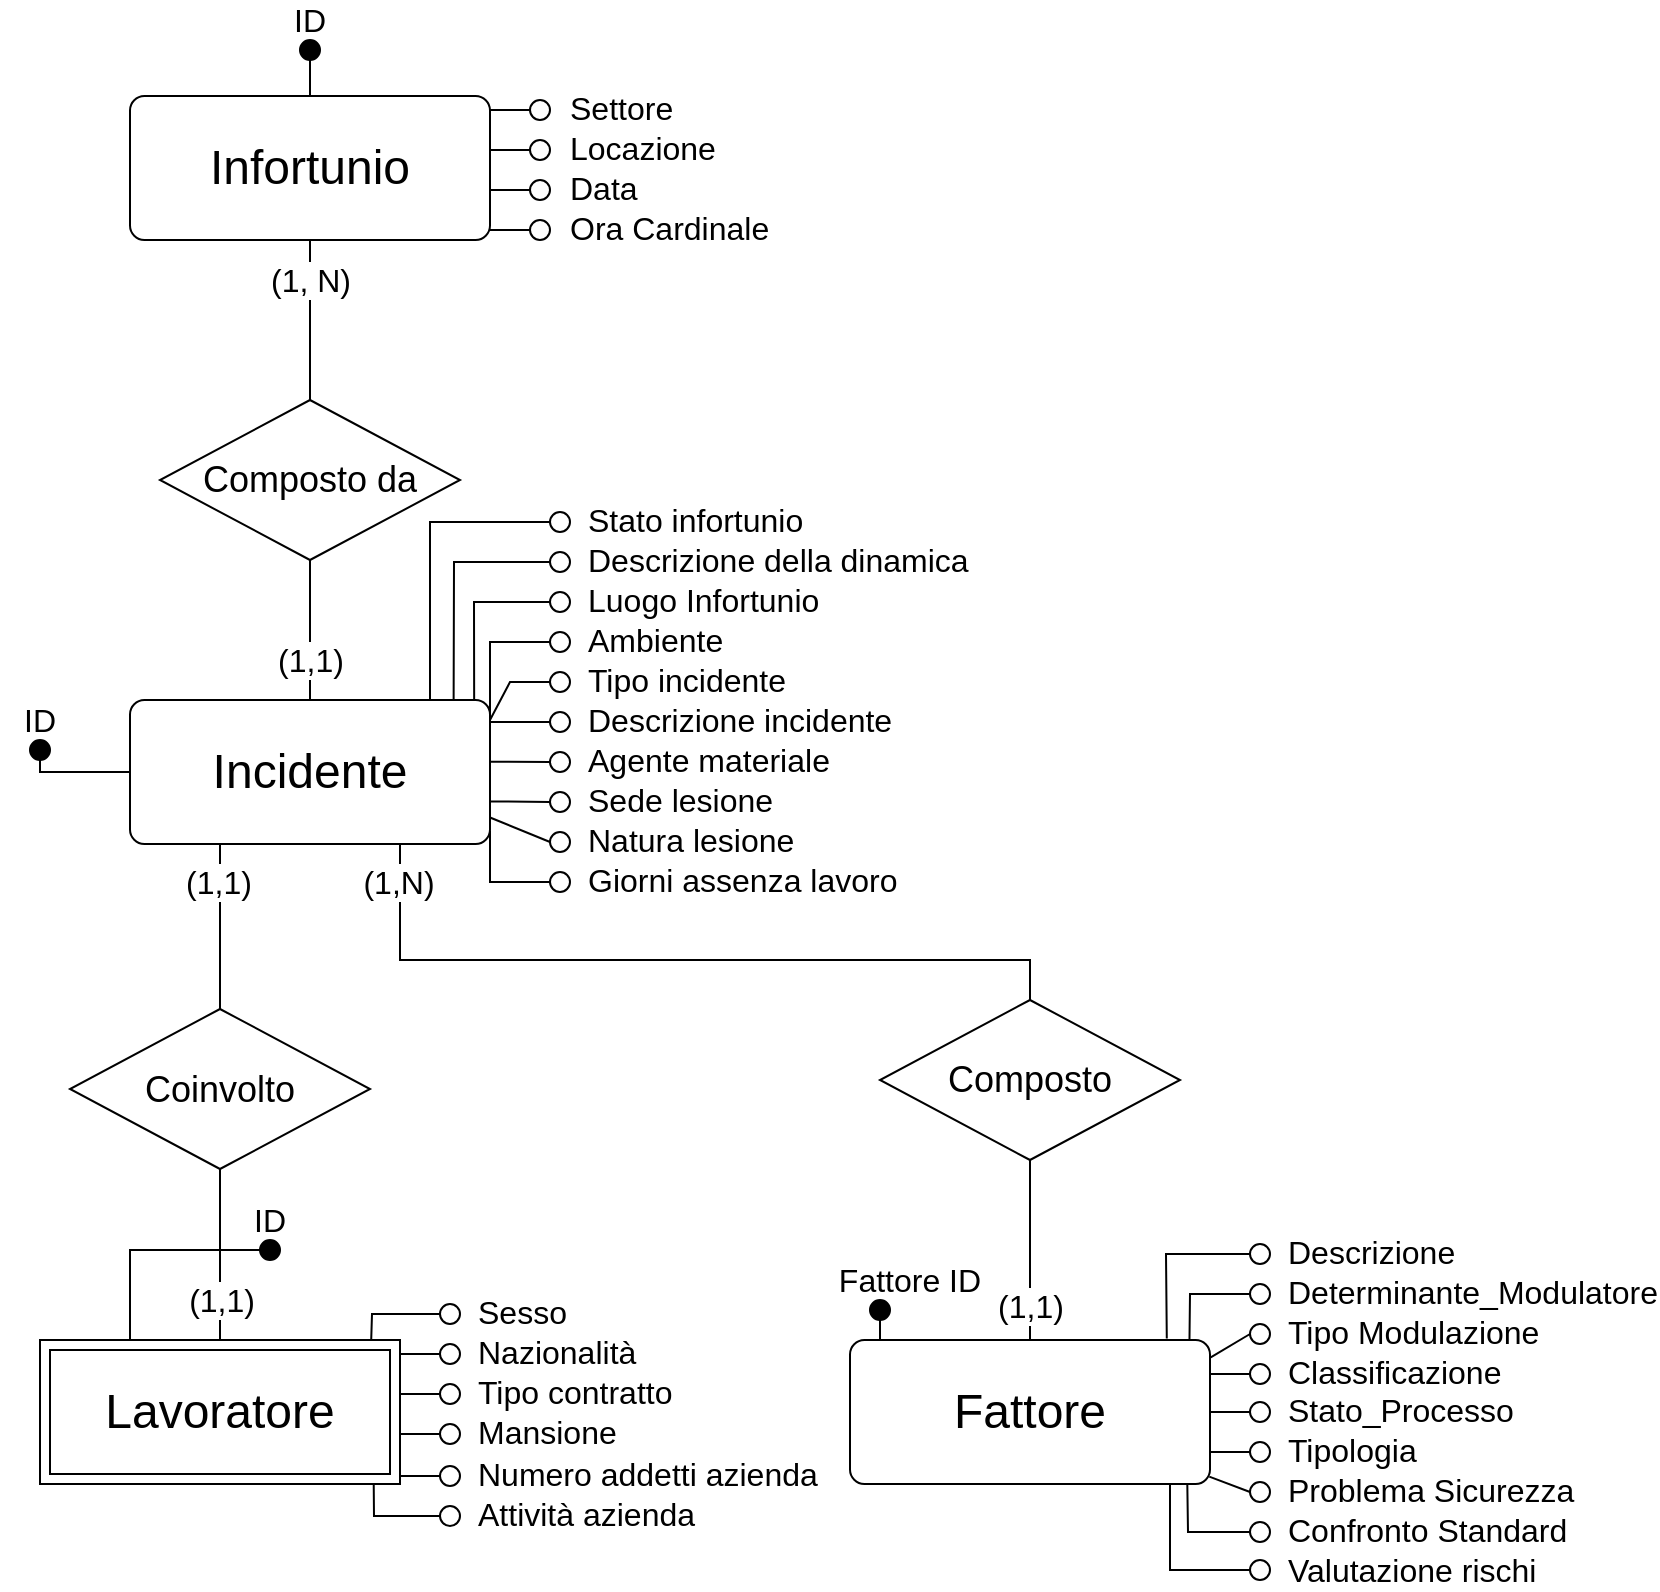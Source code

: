 <mxfile version="13.1.13" type="device"><diagram id="C5RBs43oDa-KdzZeNtuy" name="Page-1"><mxGraphModel dx="1528" dy="1118" grid="1" gridSize="10" guides="0" tooltips="1" connect="1" arrows="1" fold="1" page="1" pageScale="1" pageWidth="827" pageHeight="1169" math="0" shadow="0"><root><mxCell id="WIyWlLk6GJQsqaUBKTNV-0"/><mxCell id="WIyWlLk6GJQsqaUBKTNV-1" parent="WIyWlLk6GJQsqaUBKTNV-0"/><mxCell id="YGsDhhaBlpsbuzk4c0wZ-25" value="&lt;font style=&quot;font-size: 18px&quot;&gt;Composto da&lt;/font&gt;" style="shape=rhombus;perimeter=rhombusPerimeter;whiteSpace=wrap;html=1;align=center;" parent="WIyWlLk6GJQsqaUBKTNV-1" vertex="1"><mxGeometry x="125" y="280" width="150" height="80" as="geometry"/></mxCell><mxCell id="YGsDhhaBlpsbuzk4c0wZ-28" value="&lt;font style=&quot;font-size: 24px&quot;&gt;Infortunio&lt;/font&gt;" style="rounded=1;arcSize=10;whiteSpace=wrap;html=1;align=center;direction=west;" parent="WIyWlLk6GJQsqaUBKTNV-1" vertex="1"><mxGeometry x="110" y="128" width="180" height="72" as="geometry"/></mxCell><mxCell id="YGsDhhaBlpsbuzk4c0wZ-29" value="&lt;font style=&quot;font-size: 24px&quot;&gt;Fattore&lt;/font&gt;" style="rounded=1;arcSize=10;whiteSpace=wrap;html=1;align=center;direction=west;" parent="WIyWlLk6GJQsqaUBKTNV-1" vertex="1"><mxGeometry x="470" y="750" width="180" height="72" as="geometry"/></mxCell><mxCell id="YGsDhhaBlpsbuzk4c0wZ-30" value="&lt;font style=&quot;font-size: 24px&quot;&gt;Incidente&lt;/font&gt;" style="rounded=1;arcSize=10;whiteSpace=wrap;html=1;align=center;direction=west;" parent="WIyWlLk6GJQsqaUBKTNV-1" vertex="1"><mxGeometry x="110" y="430" width="180" height="72" as="geometry"/></mxCell><mxCell id="YGsDhhaBlpsbuzk4c0wZ-32" value="" style="endArrow=none;html=1;rounded=0;exitX=0.5;exitY=0;exitDx=0;exitDy=0;entryX=0.5;entryY=0;entryDx=0;entryDy=0;" parent="WIyWlLk6GJQsqaUBKTNV-1" source="YGsDhhaBlpsbuzk4c0wZ-28" target="YGsDhhaBlpsbuzk4c0wZ-25" edge="1"><mxGeometry relative="1" as="geometry"><mxPoint x="460" y="380" as="sourcePoint"/><mxPoint x="620" y="380" as="targetPoint"/></mxGeometry></mxCell><mxCell id="YGsDhhaBlpsbuzk4c0wZ-46" value="(1, N)" style="edgeLabel;html=1;align=center;verticalAlign=middle;resizable=0;points=[];fontSize=16;" parent="YGsDhhaBlpsbuzk4c0wZ-32" vertex="1" connectable="0"><mxGeometry x="-0.421" relative="1" as="geometry"><mxPoint y="-3.33" as="offset"/></mxGeometry></mxCell><mxCell id="YGsDhhaBlpsbuzk4c0wZ-33" value="" style="endArrow=none;html=1;rounded=0;exitX=0.5;exitY=1;exitDx=0;exitDy=0;entryX=0.5;entryY=1;entryDx=0;entryDy=0;" parent="WIyWlLk6GJQsqaUBKTNV-1" source="YGsDhhaBlpsbuzk4c0wZ-25" target="YGsDhhaBlpsbuzk4c0wZ-30" edge="1"><mxGeometry relative="1" as="geometry"><mxPoint x="300" y="460" as="sourcePoint"/><mxPoint x="460" y="460" as="targetPoint"/></mxGeometry></mxCell><mxCell id="YGsDhhaBlpsbuzk4c0wZ-47" value="(1,1)" style="edgeLabel;html=1;align=center;verticalAlign=middle;resizable=0;points=[];fontSize=16;" parent="YGsDhhaBlpsbuzk4c0wZ-33" vertex="1" connectable="0"><mxGeometry x="0.591" y="1" relative="1" as="geometry"><mxPoint x="-1" y="-6" as="offset"/></mxGeometry></mxCell><mxCell id="YGsDhhaBlpsbuzk4c0wZ-35" value="&lt;font style=&quot;font-size: 18px&quot;&gt;Coinvolto&lt;/font&gt;" style="shape=rhombus;perimeter=rhombusPerimeter;whiteSpace=wrap;html=1;align=center;" parent="WIyWlLk6GJQsqaUBKTNV-1" vertex="1"><mxGeometry x="80" y="584.5" width="150" height="80" as="geometry"/></mxCell><mxCell id="YGsDhhaBlpsbuzk4c0wZ-36" value="" style="endArrow=none;html=1;rounded=0;exitX=0.75;exitY=0;exitDx=0;exitDy=0;entryX=0.5;entryY=0;entryDx=0;entryDy=0;" parent="WIyWlLk6GJQsqaUBKTNV-1" source="YGsDhhaBlpsbuzk4c0wZ-30" target="YGsDhhaBlpsbuzk4c0wZ-35" edge="1"><mxGeometry relative="1" as="geometry"><mxPoint x="330" y="560" as="sourcePoint"/><mxPoint x="490" y="560" as="targetPoint"/></mxGeometry></mxCell><mxCell id="YGsDhhaBlpsbuzk4c0wZ-39" value="&lt;font style=&quot;font-size: 16px&quot;&gt;(1,1)&lt;/font&gt;" style="edgeLabel;html=1;align=center;verticalAlign=middle;resizable=0;points=[];" parent="YGsDhhaBlpsbuzk4c0wZ-36" vertex="1" connectable="0"><mxGeometry x="-0.726" relative="1" as="geometry"><mxPoint x="-1" y="6.97" as="offset"/></mxGeometry></mxCell><mxCell id="YGsDhhaBlpsbuzk4c0wZ-37" value="" style="endArrow=none;html=1;rounded=0;exitX=0.5;exitY=1;exitDx=0;exitDy=0;entryX=0.5;entryY=1;entryDx=0;entryDy=0;" parent="WIyWlLk6GJQsqaUBKTNV-1" target="YGsDhhaBlpsbuzk4c0wZ-35" edge="1"><mxGeometry relative="1" as="geometry"><mxPoint x="155" y="750.0" as="sourcePoint"/><mxPoint x="490" y="560" as="targetPoint"/></mxGeometry></mxCell><mxCell id="YGsDhhaBlpsbuzk4c0wZ-38" value="&amp;nbsp;&lt;font style=&quot;font-size: 16px&quot;&gt;(1,1)&lt;/font&gt;" style="edgeLabel;html=1;align=center;verticalAlign=middle;resizable=0;points=[];" parent="YGsDhhaBlpsbuzk4c0wZ-37" vertex="1" connectable="0"><mxGeometry x="-0.368" y="1" relative="1" as="geometry"><mxPoint y="7.2" as="offset"/></mxGeometry></mxCell><mxCell id="YGsDhhaBlpsbuzk4c0wZ-40" value="&lt;font style=&quot;font-size: 18px&quot;&gt;Composto&lt;/font&gt;" style="shape=rhombus;perimeter=rhombusPerimeter;whiteSpace=wrap;html=1;align=center;" parent="WIyWlLk6GJQsqaUBKTNV-1" vertex="1"><mxGeometry x="485" y="580" width="150" height="80" as="geometry"/></mxCell><mxCell id="YGsDhhaBlpsbuzk4c0wZ-41" value="" style="endArrow=none;html=1;rounded=0;entryX=0.5;entryY=0;entryDx=0;entryDy=0;" parent="WIyWlLk6GJQsqaUBKTNV-1" target="YGsDhhaBlpsbuzk4c0wZ-40" edge="1"><mxGeometry relative="1" as="geometry"><mxPoint x="245" y="502" as="sourcePoint"/><mxPoint x="350" y="584.5" as="targetPoint"/><Array as="points"><mxPoint x="245" y="520"/><mxPoint x="245" y="560"/><mxPoint x="560" y="560"/></Array></mxGeometry></mxCell><mxCell id="YGsDhhaBlpsbuzk4c0wZ-42" value="&lt;font style=&quot;font-size: 16px&quot;&gt;(1,N)&lt;/font&gt;" style="edgeLabel;html=1;align=center;verticalAlign=middle;resizable=0;points=[];" parent="YGsDhhaBlpsbuzk4c0wZ-41" vertex="1" connectable="0"><mxGeometry x="-0.726" relative="1" as="geometry"><mxPoint x="-1.0" y="-35.12" as="offset"/></mxGeometry></mxCell><mxCell id="YGsDhhaBlpsbuzk4c0wZ-43" value="" style="endArrow=none;html=1;rounded=0;entryX=0.5;entryY=1;entryDx=0;entryDy=0;exitX=0.5;exitY=1;exitDx=0;exitDy=0;" parent="WIyWlLk6GJQsqaUBKTNV-1" source="YGsDhhaBlpsbuzk4c0wZ-40" target="YGsDhhaBlpsbuzk4c0wZ-29" edge="1"><mxGeometry relative="1" as="geometry"><mxPoint x="490" y="470" as="sourcePoint"/><mxPoint x="340.0" y="470" as="targetPoint"/></mxGeometry></mxCell><mxCell id="YGsDhhaBlpsbuzk4c0wZ-44" value="(&lt;font style=&quot;font-size: 16px&quot;&gt;1&lt;/font&gt;,1)" style="edgeLabel;html=1;align=center;verticalAlign=middle;resizable=0;points=[];fontSize=16;" parent="YGsDhhaBlpsbuzk4c0wZ-43" vertex="1" connectable="0"><mxGeometry x="-0.726" relative="1" as="geometry"><mxPoint y="60.59" as="offset"/></mxGeometry></mxCell><mxCell id="YGsDhhaBlpsbuzk4c0wZ-50" value="" style="ellipse;whiteSpace=wrap;html=1;align=center;fontSize=16;fillColor=#000000;" parent="WIyWlLk6GJQsqaUBKTNV-1" vertex="1"><mxGeometry x="195" y="100" width="10" height="10" as="geometry"/></mxCell><mxCell id="YGsDhhaBlpsbuzk4c0wZ-52" value="" style="endArrow=none;html=1;rounded=0;fontSize=16;entryX=0.5;entryY=1;entryDx=0;entryDy=0;exitX=0.5;exitY=1;exitDx=0;exitDy=0;" parent="WIyWlLk6GJQsqaUBKTNV-1" source="YGsDhhaBlpsbuzk4c0wZ-28" target="YGsDhhaBlpsbuzk4c0wZ-50" edge="1"><mxGeometry relative="1" as="geometry"><mxPoint x="130" y="120" as="sourcePoint"/><mxPoint x="135" y="70" as="targetPoint"/></mxGeometry></mxCell><mxCell id="YGsDhhaBlpsbuzk4c0wZ-55" value="" style="ellipse;whiteSpace=wrap;html=1;align=center;fontSize=16;" parent="WIyWlLk6GJQsqaUBKTNV-1" vertex="1"><mxGeometry x="310" y="130" width="10" height="10" as="geometry"/></mxCell><mxCell id="YGsDhhaBlpsbuzk4c0wZ-56" value="" style="endArrow=none;html=1;rounded=0;fontSize=16;entryX=0;entryY=0.5;entryDx=0;entryDy=0;" parent="WIyWlLk6GJQsqaUBKTNV-1" target="YGsDhhaBlpsbuzk4c0wZ-55" edge="1"><mxGeometry relative="1" as="geometry"><mxPoint x="290.0" y="135.0" as="sourcePoint"/><mxPoint x="420" y="120" as="targetPoint"/></mxGeometry></mxCell><mxCell id="YGsDhhaBlpsbuzk4c0wZ-57" value="" style="ellipse;whiteSpace=wrap;html=1;align=center;fontSize=16;" parent="WIyWlLk6GJQsqaUBKTNV-1" vertex="1"><mxGeometry x="310" y="170" width="10" height="10" as="geometry"/></mxCell><mxCell id="YGsDhhaBlpsbuzk4c0wZ-58" value="" style="endArrow=none;html=1;rounded=0;fontSize=16;entryX=0;entryY=0.5;entryDx=0;entryDy=0;" parent="WIyWlLk6GJQsqaUBKTNV-1" target="YGsDhhaBlpsbuzk4c0wZ-57" edge="1"><mxGeometry relative="1" as="geometry"><mxPoint x="290.0" y="175.0" as="sourcePoint"/><mxPoint x="420" y="160" as="targetPoint"/></mxGeometry></mxCell><mxCell id="YGsDhhaBlpsbuzk4c0wZ-59" value="" style="ellipse;whiteSpace=wrap;html=1;align=center;fontSize=16;" parent="WIyWlLk6GJQsqaUBKTNV-1" vertex="1"><mxGeometry x="310" y="150" width="10" height="10" as="geometry"/></mxCell><mxCell id="YGsDhhaBlpsbuzk4c0wZ-60" value="" style="endArrow=none;html=1;rounded=0;fontSize=16;entryX=0;entryY=0.5;entryDx=0;entryDy=0;" parent="WIyWlLk6GJQsqaUBKTNV-1" target="YGsDhhaBlpsbuzk4c0wZ-59" edge="1"><mxGeometry relative="1" as="geometry"><mxPoint x="290" y="155" as="sourcePoint"/><mxPoint x="460" y="190" as="targetPoint"/></mxGeometry></mxCell><mxCell id="YGsDhhaBlpsbuzk4c0wZ-68" value="ID" style="text;html=1;strokeColor=none;fillColor=none;align=center;verticalAlign=middle;whiteSpace=wrap;rounded=0;fontSize=16;" parent="WIyWlLk6GJQsqaUBKTNV-1" vertex="1"><mxGeometry x="160" y="80" width="80" height="20" as="geometry"/></mxCell><mxCell id="YGsDhhaBlpsbuzk4c0wZ-0" value="" style="ellipse;whiteSpace=wrap;html=1;align=center;fontSize=16;" parent="WIyWlLk6GJQsqaUBKTNV-1" vertex="1"><mxGeometry x="310" y="190" width="10" height="10" as="geometry"/></mxCell><mxCell id="YGsDhhaBlpsbuzk4c0wZ-1" value="" style="endArrow=none;html=1;rounded=0;fontSize=16;entryX=0;entryY=0.5;entryDx=0;entryDy=0;" parent="WIyWlLk6GJQsqaUBKTNV-1" target="YGsDhhaBlpsbuzk4c0wZ-0" edge="1"><mxGeometry relative="1" as="geometry"><mxPoint x="290" y="195" as="sourcePoint"/><mxPoint x="420" y="160" as="targetPoint"/><Array as="points"><mxPoint x="310" y="195"/></Array></mxGeometry></mxCell><mxCell id="YGsDhhaBlpsbuzk4c0wZ-2" value="&lt;font style=&quot;font-size: 16px&quot;&gt;Settore&lt;/font&gt;" style="text;html=1;strokeColor=none;fillColor=none;align=left;verticalAlign=middle;whiteSpace=wrap;rounded=0;fontSize=16;" parent="WIyWlLk6GJQsqaUBKTNV-1" vertex="1"><mxGeometry x="328" y="124" width="80" height="20" as="geometry"/></mxCell><mxCell id="YGsDhhaBlpsbuzk4c0wZ-3" value="&lt;font style=&quot;font-size: 16px&quot;&gt;Locazione&lt;/font&gt;" style="text;html=1;strokeColor=none;fillColor=none;align=left;verticalAlign=middle;whiteSpace=wrap;rounded=0;fontSize=16;" parent="WIyWlLk6GJQsqaUBKTNV-1" vertex="1"><mxGeometry x="328" y="144" width="80" height="20" as="geometry"/></mxCell><mxCell id="YGsDhhaBlpsbuzk4c0wZ-4" value="&lt;font style=&quot;font-size: 16px&quot;&gt;Data&lt;/font&gt;" style="text;html=1;strokeColor=none;fillColor=none;align=left;verticalAlign=middle;whiteSpace=wrap;rounded=0;fontSize=16;" parent="WIyWlLk6GJQsqaUBKTNV-1" vertex="1"><mxGeometry x="328" y="164" width="80" height="20" as="geometry"/></mxCell><mxCell id="YGsDhhaBlpsbuzk4c0wZ-5" value="&lt;font style=&quot;font-size: 16px&quot;&gt;Ora Cardinale&lt;/font&gt;" style="text;html=1;strokeColor=none;fillColor=none;align=left;verticalAlign=middle;whiteSpace=wrap;rounded=0;fontSize=16;" parent="WIyWlLk6GJQsqaUBKTNV-1" vertex="1"><mxGeometry x="328" y="184" width="112" height="20" as="geometry"/></mxCell><mxCell id="YGsDhhaBlpsbuzk4c0wZ-45" value="" style="ellipse;whiteSpace=wrap;html=1;align=left;fontSize=16;" parent="WIyWlLk6GJQsqaUBKTNV-1" vertex="1"><mxGeometry x="320" y="336" width="10" height="10" as="geometry"/></mxCell><mxCell id="YGsDhhaBlpsbuzk4c0wZ-48" value="" style="endArrow=none;html=1;rounded=0;fontSize=16;entryX=0;entryY=0.5;entryDx=0;entryDy=0;" parent="WIyWlLk6GJQsqaUBKTNV-1" target="YGsDhhaBlpsbuzk4c0wZ-45" edge="1"><mxGeometry relative="1" as="geometry"><mxPoint x="260" y="430" as="sourcePoint"/><mxPoint x="430" y="326" as="targetPoint"/><Array as="points"><mxPoint x="260" y="341"/></Array></mxGeometry></mxCell><mxCell id="YGsDhhaBlpsbuzk4c0wZ-49" value="" style="ellipse;whiteSpace=wrap;html=1;align=left;fontSize=16;" parent="WIyWlLk6GJQsqaUBKTNV-1" vertex="1"><mxGeometry x="320" y="376" width="10" height="10" as="geometry"/></mxCell><mxCell id="YGsDhhaBlpsbuzk4c0wZ-51" value="" style="endArrow=none;html=1;rounded=0;fontSize=16;entryX=0;entryY=0.5;entryDx=0;entryDy=0;exitX=0.044;exitY=1.006;exitDx=0;exitDy=0;exitPerimeter=0;" parent="WIyWlLk6GJQsqaUBKTNV-1" source="YGsDhhaBlpsbuzk4c0wZ-30" target="YGsDhhaBlpsbuzk4c0wZ-49" edge="1"><mxGeometry relative="1" as="geometry"><mxPoint x="280" y="381" as="sourcePoint"/><mxPoint x="430" y="366" as="targetPoint"/><Array as="points"><mxPoint x="282" y="381"/></Array></mxGeometry></mxCell><mxCell id="YGsDhhaBlpsbuzk4c0wZ-53" value="" style="ellipse;whiteSpace=wrap;html=1;align=left;fontSize=16;" parent="WIyWlLk6GJQsqaUBKTNV-1" vertex="1"><mxGeometry x="320" y="356" width="10" height="10" as="geometry"/></mxCell><mxCell id="YGsDhhaBlpsbuzk4c0wZ-54" value="" style="endArrow=none;html=1;rounded=0;fontSize=16;entryX=0;entryY=0.5;entryDx=0;entryDy=0;exitX=0.101;exitY=1.006;exitDx=0;exitDy=0;exitPerimeter=0;" parent="WIyWlLk6GJQsqaUBKTNV-1" source="YGsDhhaBlpsbuzk4c0wZ-30" target="YGsDhhaBlpsbuzk4c0wZ-53" edge="1"><mxGeometry relative="1" as="geometry"><mxPoint x="280" y="361" as="sourcePoint"/><mxPoint x="470" y="396" as="targetPoint"/><Array as="points"><mxPoint x="272" y="361"/></Array></mxGeometry></mxCell><mxCell id="YGsDhhaBlpsbuzk4c0wZ-61" value="" style="ellipse;whiteSpace=wrap;html=1;align=left;fontSize=16;" parent="WIyWlLk6GJQsqaUBKTNV-1" vertex="1"><mxGeometry x="320" y="396" width="10" height="10" as="geometry"/></mxCell><mxCell id="YGsDhhaBlpsbuzk4c0wZ-62" value="" style="endArrow=none;html=1;rounded=0;fontSize=16;entryX=0;entryY=0.5;entryDx=0;entryDy=0;" parent="WIyWlLk6GJQsqaUBKTNV-1" target="YGsDhhaBlpsbuzk4c0wZ-61" edge="1"><mxGeometry relative="1" as="geometry"><mxPoint x="290" y="441" as="sourcePoint"/><mxPoint x="430" y="366" as="targetPoint"/><Array as="points"><mxPoint x="290" y="401"/><mxPoint x="320" y="401"/></Array></mxGeometry></mxCell><mxCell id="YGsDhhaBlpsbuzk4c0wZ-63" value="Stato infortunio" style="text;html=1;strokeColor=none;fillColor=none;align=left;verticalAlign=middle;whiteSpace=wrap;rounded=0;fontSize=16;" parent="WIyWlLk6GJQsqaUBKTNV-1" vertex="1"><mxGeometry x="337" y="330" width="110" height="20" as="geometry"/></mxCell><mxCell id="YGsDhhaBlpsbuzk4c0wZ-64" value="Descrizione della dinamica" style="text;html=1;strokeColor=none;fillColor=none;align=left;verticalAlign=middle;whiteSpace=wrap;rounded=0;fontSize=16;" parent="WIyWlLk6GJQsqaUBKTNV-1" vertex="1"><mxGeometry x="337" y="350" width="230" height="20" as="geometry"/></mxCell><mxCell id="YGsDhhaBlpsbuzk4c0wZ-65" value="Luogo Infortunio" style="text;html=1;strokeColor=none;fillColor=none;align=left;verticalAlign=middle;whiteSpace=wrap;rounded=0;fontSize=16;" parent="WIyWlLk6GJQsqaUBKTNV-1" vertex="1"><mxGeometry x="337" y="370" width="130" height="20" as="geometry"/></mxCell><mxCell id="YGsDhhaBlpsbuzk4c0wZ-66" value="Ambiente" style="text;html=1;strokeColor=none;fillColor=none;align=left;verticalAlign=middle;whiteSpace=wrap;rounded=0;fontSize=16;" parent="WIyWlLk6GJQsqaUBKTNV-1" vertex="1"><mxGeometry x="337" y="390" width="100" height="20" as="geometry"/></mxCell><mxCell id="YGsDhhaBlpsbuzk4c0wZ-67" value="" style="ellipse;whiteSpace=wrap;html=1;align=left;fontSize=16;" parent="WIyWlLk6GJQsqaUBKTNV-1" vertex="1"><mxGeometry x="320" y="416" width="10" height="10" as="geometry"/></mxCell><mxCell id="YGsDhhaBlpsbuzk4c0wZ-69" value="" style="endArrow=none;html=1;rounded=0;fontSize=16;entryX=0;entryY=0.5;entryDx=0;entryDy=0;" parent="WIyWlLk6GJQsqaUBKTNV-1" target="YGsDhhaBlpsbuzk4c0wZ-67" edge="1"><mxGeometry relative="1" as="geometry"><mxPoint x="290" y="440" as="sourcePoint"/><mxPoint x="430" y="406" as="targetPoint"/><Array as="points"><mxPoint x="300" y="421"/></Array></mxGeometry></mxCell><mxCell id="YGsDhhaBlpsbuzk4c0wZ-70" value="" style="ellipse;whiteSpace=wrap;html=1;align=left;fontSize=16;" parent="WIyWlLk6GJQsqaUBKTNV-1" vertex="1"><mxGeometry x="320" y="456" width="10" height="10" as="geometry"/></mxCell><mxCell id="YGsDhhaBlpsbuzk4c0wZ-71" value="" style="endArrow=none;html=1;rounded=0;fontSize=16;entryX=0;entryY=0.5;entryDx=0;entryDy=0;exitX=-0.001;exitY=0.572;exitDx=0;exitDy=0;exitPerimeter=0;" parent="WIyWlLk6GJQsqaUBKTNV-1" source="YGsDhhaBlpsbuzk4c0wZ-30" target="YGsDhhaBlpsbuzk4c0wZ-70" edge="1"><mxGeometry relative="1" as="geometry"><mxPoint x="289" y="461" as="sourcePoint"/><mxPoint x="430" y="446" as="targetPoint"/></mxGeometry></mxCell><mxCell id="YGsDhhaBlpsbuzk4c0wZ-72" value="" style="ellipse;whiteSpace=wrap;html=1;align=left;fontSize=16;" parent="WIyWlLk6GJQsqaUBKTNV-1" vertex="1"><mxGeometry x="320" y="436" width="10" height="10" as="geometry"/></mxCell><mxCell id="YGsDhhaBlpsbuzk4c0wZ-73" value="" style="endArrow=none;html=1;rounded=0;fontSize=16;entryX=0;entryY=0.5;entryDx=0;entryDy=0;" parent="WIyWlLk6GJQsqaUBKTNV-1" target="YGsDhhaBlpsbuzk4c0wZ-72" edge="1"><mxGeometry relative="1" as="geometry"><mxPoint x="290" y="441" as="sourcePoint"/><mxPoint x="470" y="476" as="targetPoint"/></mxGeometry></mxCell><mxCell id="YGsDhhaBlpsbuzk4c0wZ-74" value="" style="ellipse;whiteSpace=wrap;html=1;align=left;fontSize=16;" parent="WIyWlLk6GJQsqaUBKTNV-1" vertex="1"><mxGeometry x="320" y="476" width="10" height="10" as="geometry"/></mxCell><mxCell id="YGsDhhaBlpsbuzk4c0wZ-75" value="" style="endArrow=none;html=1;rounded=0;fontSize=16;entryX=0;entryY=0.5;entryDx=0;entryDy=0;exitX=0.001;exitY=0.296;exitDx=0;exitDy=0;exitPerimeter=0;" parent="WIyWlLk6GJQsqaUBKTNV-1" source="YGsDhhaBlpsbuzk4c0wZ-30" target="YGsDhhaBlpsbuzk4c0wZ-74" edge="1"><mxGeometry relative="1" as="geometry"><mxPoint x="300.0" y="481" as="sourcePoint"/><mxPoint x="430" y="446" as="targetPoint"/><Array as="points"><mxPoint x="320" y="481"/></Array></mxGeometry></mxCell><mxCell id="YGsDhhaBlpsbuzk4c0wZ-76" value="Tipo incidente" style="text;html=1;strokeColor=none;fillColor=none;align=left;verticalAlign=middle;whiteSpace=wrap;rounded=0;fontSize=16;" parent="WIyWlLk6GJQsqaUBKTNV-1" vertex="1"><mxGeometry x="337" y="410" width="120" height="20" as="geometry"/></mxCell><mxCell id="YGsDhhaBlpsbuzk4c0wZ-77" value="Descrizione incidente" style="text;html=1;strokeColor=none;fillColor=none;align=left;verticalAlign=middle;whiteSpace=wrap;rounded=0;fontSize=16;" parent="WIyWlLk6GJQsqaUBKTNV-1" vertex="1"><mxGeometry x="337" y="430" width="160" height="20" as="geometry"/></mxCell><mxCell id="YGsDhhaBlpsbuzk4c0wZ-78" value="Agente materiale" style="text;html=1;strokeColor=none;fillColor=none;align=left;verticalAlign=middle;whiteSpace=wrap;rounded=0;fontSize=16;" parent="WIyWlLk6GJQsqaUBKTNV-1" vertex="1"><mxGeometry x="337" y="450" width="140" height="20" as="geometry"/></mxCell><mxCell id="YGsDhhaBlpsbuzk4c0wZ-79" value="Sede lesione" style="text;html=1;strokeColor=none;fillColor=none;align=left;verticalAlign=middle;whiteSpace=wrap;rounded=0;fontSize=16;" parent="WIyWlLk6GJQsqaUBKTNV-1" vertex="1"><mxGeometry x="337" y="470" width="100" height="20" as="geometry"/></mxCell><mxCell id="YGsDhhaBlpsbuzk4c0wZ-80" value="" style="ellipse;whiteSpace=wrap;html=1;align=left;fontSize=16;" parent="WIyWlLk6GJQsqaUBKTNV-1" vertex="1"><mxGeometry x="320" y="496" width="10" height="10" as="geometry"/></mxCell><mxCell id="YGsDhhaBlpsbuzk4c0wZ-81" value="" style="endArrow=none;html=1;rounded=0;fontSize=16;entryX=0;entryY=0.5;entryDx=0;entryDy=0;exitX=0;exitY=0.184;exitDx=0;exitDy=0;exitPerimeter=0;" parent="WIyWlLk6GJQsqaUBKTNV-1" source="YGsDhhaBlpsbuzk4c0wZ-30" target="YGsDhhaBlpsbuzk4c0wZ-80" edge="1"><mxGeometry relative="1" as="geometry"><mxPoint x="289" y="488" as="sourcePoint"/><mxPoint x="430" y="486" as="targetPoint"/></mxGeometry></mxCell><mxCell id="YGsDhhaBlpsbuzk4c0wZ-84" value="" style="ellipse;whiteSpace=wrap;html=1;align=left;fontSize=16;" parent="WIyWlLk6GJQsqaUBKTNV-1" vertex="1"><mxGeometry x="320" y="516" width="10" height="10" as="geometry"/></mxCell><mxCell id="YGsDhhaBlpsbuzk4c0wZ-85" value="" style="endArrow=none;html=1;rounded=0;fontSize=16;entryX=0;entryY=0.5;entryDx=0;entryDy=0;exitX=0;exitY=0.094;exitDx=0;exitDy=0;exitPerimeter=0;" parent="WIyWlLk6GJQsqaUBKTNV-1" source="YGsDhhaBlpsbuzk4c0wZ-30" target="YGsDhhaBlpsbuzk4c0wZ-84" edge="1"><mxGeometry relative="1" as="geometry"><mxPoint x="290" y="521" as="sourcePoint"/><mxPoint x="470" y="556" as="targetPoint"/><Array as="points"><mxPoint x="290" y="521"/></Array></mxGeometry></mxCell><mxCell id="YGsDhhaBlpsbuzk4c0wZ-88" value="Natura lesione" style="text;html=1;strokeColor=none;fillColor=none;align=left;verticalAlign=middle;whiteSpace=wrap;rounded=0;fontSize=16;" parent="WIyWlLk6GJQsqaUBKTNV-1" vertex="1"><mxGeometry x="337" y="490" width="153" height="20" as="geometry"/></mxCell><mxCell id="YGsDhhaBlpsbuzk4c0wZ-89" value="Giorni assenza lavoro" style="text;html=1;strokeColor=none;fillColor=none;align=left;verticalAlign=middle;whiteSpace=wrap;rounded=0;fontSize=16;" parent="WIyWlLk6GJQsqaUBKTNV-1" vertex="1"><mxGeometry x="337" y="510" width="173" height="20" as="geometry"/></mxCell><mxCell id="YGsDhhaBlpsbuzk4c0wZ-94" value="" style="ellipse;whiteSpace=wrap;html=1;align=center;fontSize=16;fillColor=#000000;" parent="WIyWlLk6GJQsqaUBKTNV-1" vertex="1"><mxGeometry x="60" y="450" width="10" height="10" as="geometry"/></mxCell><mxCell id="YGsDhhaBlpsbuzk4c0wZ-95" value="" style="endArrow=none;html=1;rounded=0;fontSize=16;entryX=0.5;entryY=1;entryDx=0;entryDy=0;exitX=1;exitY=0.5;exitDx=0;exitDy=0;" parent="WIyWlLk6GJQsqaUBKTNV-1" source="YGsDhhaBlpsbuzk4c0wZ-30" target="YGsDhhaBlpsbuzk4c0wZ-94" edge="1"><mxGeometry relative="1" as="geometry"><mxPoint x="65" y="478" as="sourcePoint"/><mxPoint y="420" as="targetPoint"/><Array as="points"><mxPoint x="65" y="466"/></Array></mxGeometry></mxCell><mxCell id="YGsDhhaBlpsbuzk4c0wZ-96" value="ID" style="text;html=1;strokeColor=none;fillColor=none;align=center;verticalAlign=middle;whiteSpace=wrap;rounded=0;fontSize=16;" parent="WIyWlLk6GJQsqaUBKTNV-1" vertex="1"><mxGeometry x="45" y="430" width="40" height="20" as="geometry"/></mxCell><mxCell id="YGsDhhaBlpsbuzk4c0wZ-100" value="&lt;font style=&quot;font-size: 24px&quot;&gt;Lavoratore&lt;/font&gt;" style="shape=ext;margin=3;double=1;whiteSpace=wrap;html=1;align=center;fillColor=#FFFFFF;fontSize=16;" parent="WIyWlLk6GJQsqaUBKTNV-1" vertex="1"><mxGeometry x="65" y="750" width="180" height="72" as="geometry"/></mxCell><mxCell id="YGsDhhaBlpsbuzk4c0wZ-108" value="" style="ellipse;whiteSpace=wrap;html=1;align=center;fontSize=16;fillColor=#000000;" parent="WIyWlLk6GJQsqaUBKTNV-1" vertex="1"><mxGeometry x="175" y="700" width="10" height="10" as="geometry"/></mxCell><mxCell id="YGsDhhaBlpsbuzk4c0wZ-109" value="" style="endArrow=none;html=1;rounded=0;fontSize=16;entryX=0;entryY=0.5;entryDx=0;entryDy=0;exitX=0.25;exitY=0;exitDx=0;exitDy=0;" parent="WIyWlLk6GJQsqaUBKTNV-1" source="YGsDhhaBlpsbuzk4c0wZ-100" target="YGsDhhaBlpsbuzk4c0wZ-108" edge="1"><mxGeometry relative="1" as="geometry"><mxPoint x="120" y="705" as="sourcePoint"/><mxPoint x="115" y="670" as="targetPoint"/><Array as="points"><mxPoint x="110" y="705"/></Array></mxGeometry></mxCell><mxCell id="YGsDhhaBlpsbuzk4c0wZ-110" value="ID" style="text;html=1;strokeColor=none;fillColor=none;align=center;verticalAlign=middle;whiteSpace=wrap;rounded=0;fontSize=16;" parent="WIyWlLk6GJQsqaUBKTNV-1" vertex="1"><mxGeometry x="160" y="680" width="40" height="20" as="geometry"/></mxCell><mxCell id="YGsDhhaBlpsbuzk4c0wZ-111" value="" style="ellipse;whiteSpace=wrap;html=1;align=center;fontSize=16;" parent="WIyWlLk6GJQsqaUBKTNV-1" vertex="1"><mxGeometry x="265" y="732" width="10" height="10" as="geometry"/></mxCell><mxCell id="YGsDhhaBlpsbuzk4c0wZ-112" value="" style="endArrow=none;html=1;rounded=0;fontSize=16;entryX=0;entryY=0.5;entryDx=0;entryDy=0;exitX=0.92;exitY=0.001;exitDx=0;exitDy=0;exitPerimeter=0;" parent="WIyWlLk6GJQsqaUBKTNV-1" source="YGsDhhaBlpsbuzk4c0wZ-100" target="YGsDhhaBlpsbuzk4c0wZ-111" edge="1"><mxGeometry relative="1" as="geometry"><mxPoint x="229" y="749" as="sourcePoint"/><mxPoint x="375" y="722" as="targetPoint"/><Array as="points"><mxPoint x="231" y="737"/></Array></mxGeometry></mxCell><mxCell id="YGsDhhaBlpsbuzk4c0wZ-113" value="" style="ellipse;whiteSpace=wrap;html=1;align=center;fontSize=16;" parent="WIyWlLk6GJQsqaUBKTNV-1" vertex="1"><mxGeometry x="265" y="772" width="10" height="10" as="geometry"/></mxCell><mxCell id="YGsDhhaBlpsbuzk4c0wZ-114" value="" style="endArrow=none;html=1;rounded=0;fontSize=16;entryX=0;entryY=0.5;entryDx=0;entryDy=0;" parent="WIyWlLk6GJQsqaUBKTNV-1" target="YGsDhhaBlpsbuzk4c0wZ-113" edge="1"><mxGeometry relative="1" as="geometry"><mxPoint x="245" y="777" as="sourcePoint"/><mxPoint x="375" y="762" as="targetPoint"/></mxGeometry></mxCell><mxCell id="YGsDhhaBlpsbuzk4c0wZ-115" value="" style="ellipse;whiteSpace=wrap;html=1;align=center;fontSize=16;" parent="WIyWlLk6GJQsqaUBKTNV-1" vertex="1"><mxGeometry x="265" y="752" width="10" height="10" as="geometry"/></mxCell><mxCell id="YGsDhhaBlpsbuzk4c0wZ-116" value="" style="endArrow=none;html=1;rounded=0;fontSize=16;entryX=0;entryY=0.5;entryDx=0;entryDy=0;" parent="WIyWlLk6GJQsqaUBKTNV-1" target="YGsDhhaBlpsbuzk4c0wZ-115" edge="1"><mxGeometry relative="1" as="geometry"><mxPoint x="245" y="757" as="sourcePoint"/><mxPoint x="415" y="792" as="targetPoint"/></mxGeometry></mxCell><mxCell id="YGsDhhaBlpsbuzk4c0wZ-117" value="" style="ellipse;whiteSpace=wrap;html=1;align=center;fontSize=16;" parent="WIyWlLk6GJQsqaUBKTNV-1" vertex="1"><mxGeometry x="265" y="792" width="10" height="10" as="geometry"/></mxCell><mxCell id="YGsDhhaBlpsbuzk4c0wZ-118" value="" style="endArrow=none;html=1;rounded=0;fontSize=16;entryX=0;entryY=0.5;entryDx=0;entryDy=0;" parent="WIyWlLk6GJQsqaUBKTNV-1" target="YGsDhhaBlpsbuzk4c0wZ-117" edge="1"><mxGeometry relative="1" as="geometry"><mxPoint x="245" y="797" as="sourcePoint"/><mxPoint x="375" y="762" as="targetPoint"/><Array as="points"><mxPoint x="265" y="797"/></Array></mxGeometry></mxCell><mxCell id="YGsDhhaBlpsbuzk4c0wZ-119" value="Sesso" style="text;html=1;strokeColor=none;fillColor=none;align=left;verticalAlign=middle;whiteSpace=wrap;rounded=0;fontSize=16;" parent="WIyWlLk6GJQsqaUBKTNV-1" vertex="1"><mxGeometry x="282" y="726" width="80" height="20" as="geometry"/></mxCell><mxCell id="YGsDhhaBlpsbuzk4c0wZ-120" value="Nazionalità" style="text;html=1;strokeColor=none;fillColor=none;align=left;verticalAlign=middle;whiteSpace=wrap;rounded=0;fontSize=16;" parent="WIyWlLk6GJQsqaUBKTNV-1" vertex="1"><mxGeometry x="282" y="746" width="80" height="20" as="geometry"/></mxCell><mxCell id="YGsDhhaBlpsbuzk4c0wZ-121" value="Tipo contratto" style="text;html=1;strokeColor=none;fillColor=none;align=left;verticalAlign=middle;whiteSpace=wrap;rounded=0;fontSize=16;" parent="WIyWlLk6GJQsqaUBKTNV-1" vertex="1"><mxGeometry x="282" y="766" width="118" height="20" as="geometry"/></mxCell><mxCell id="YGsDhhaBlpsbuzk4c0wZ-122" value="Mansione" style="text;html=1;strokeColor=none;fillColor=none;align=left;verticalAlign=middle;whiteSpace=wrap;rounded=0;fontSize=16;" parent="WIyWlLk6GJQsqaUBKTNV-1" vertex="1"><mxGeometry x="282" y="786" width="100" height="20" as="geometry"/></mxCell><mxCell id="YGsDhhaBlpsbuzk4c0wZ-123" value="" style="ellipse;whiteSpace=wrap;html=1;align=center;fontSize=16;" parent="WIyWlLk6GJQsqaUBKTNV-1" vertex="1"><mxGeometry x="265" y="813" width="10" height="10" as="geometry"/></mxCell><mxCell id="YGsDhhaBlpsbuzk4c0wZ-124" value="" style="endArrow=none;html=1;rounded=0;fontSize=16;entryX=0;entryY=0.5;entryDx=0;entryDy=0;" parent="WIyWlLk6GJQsqaUBKTNV-1" target="YGsDhhaBlpsbuzk4c0wZ-123" edge="1"><mxGeometry relative="1" as="geometry"><mxPoint x="245" y="818" as="sourcePoint"/><mxPoint x="375" y="803" as="targetPoint"/></mxGeometry></mxCell><mxCell id="YGsDhhaBlpsbuzk4c0wZ-127" value="" style="ellipse;whiteSpace=wrap;html=1;align=center;fontSize=16;" parent="WIyWlLk6GJQsqaUBKTNV-1" vertex="1"><mxGeometry x="265" y="833" width="10" height="10" as="geometry"/></mxCell><mxCell id="YGsDhhaBlpsbuzk4c0wZ-128" value="" style="endArrow=none;html=1;rounded=0;fontSize=16;entryX=0;entryY=0.5;entryDx=0;entryDy=0;exitX=0.927;exitY=0.997;exitDx=0;exitDy=0;exitPerimeter=0;" parent="WIyWlLk6GJQsqaUBKTNV-1" source="YGsDhhaBlpsbuzk4c0wZ-100" target="YGsDhhaBlpsbuzk4c0wZ-127" edge="1"><mxGeometry relative="1" as="geometry"><mxPoint x="232" y="823" as="sourcePoint"/><mxPoint x="415" y="873" as="targetPoint"/><Array as="points"><mxPoint x="232" y="838"/></Array></mxGeometry></mxCell><mxCell id="YGsDhhaBlpsbuzk4c0wZ-131" value="Numero addetti azienda" style="text;html=1;strokeColor=none;fillColor=none;align=left;verticalAlign=middle;whiteSpace=wrap;rounded=0;fontSize=16;" parent="WIyWlLk6GJQsqaUBKTNV-1" vertex="1"><mxGeometry x="282" y="807" width="178" height="20" as="geometry"/></mxCell><mxCell id="YGsDhhaBlpsbuzk4c0wZ-132" value="Attività azienda" style="text;html=1;strokeColor=none;fillColor=none;align=left;verticalAlign=middle;whiteSpace=wrap;rounded=0;fontSize=16;" parent="WIyWlLk6GJQsqaUBKTNV-1" vertex="1"><mxGeometry x="282" y="827" width="178" height="20" as="geometry"/></mxCell><mxCell id="YGsDhhaBlpsbuzk4c0wZ-134" value="" style="ellipse;whiteSpace=wrap;html=1;align=center;fontSize=16;fillColor=#000000;" parent="WIyWlLk6GJQsqaUBKTNV-1" vertex="1"><mxGeometry x="480" y="730" width="10" height="10" as="geometry"/></mxCell><mxCell id="YGsDhhaBlpsbuzk4c0wZ-135" value="" style="endArrow=none;html=1;rounded=0;fontSize=16;" parent="WIyWlLk6GJQsqaUBKTNV-1" edge="1"><mxGeometry relative="1" as="geometry"><mxPoint x="485" y="740" as="sourcePoint"/><mxPoint x="485" y="750" as="targetPoint"/><Array as="points"/></mxGeometry></mxCell><mxCell id="YGsDhhaBlpsbuzk4c0wZ-136" value="Fattore ID" style="text;html=1;strokeColor=none;fillColor=none;align=center;verticalAlign=middle;whiteSpace=wrap;rounded=0;fontSize=16;" parent="WIyWlLk6GJQsqaUBKTNV-1" vertex="1"><mxGeometry x="460" y="710" width="80" height="20" as="geometry"/></mxCell><mxCell id="YGsDhhaBlpsbuzk4c0wZ-139" value="" style="ellipse;whiteSpace=wrap;html=1;align=left;fontSize=16;" parent="WIyWlLk6GJQsqaUBKTNV-1" vertex="1"><mxGeometry x="670" y="702" width="10" height="10" as="geometry"/></mxCell><mxCell id="YGsDhhaBlpsbuzk4c0wZ-140" value="" style="endArrow=none;html=1;rounded=0;fontSize=16;entryX=0;entryY=0.5;entryDx=0;entryDy=0;exitX=0.12;exitY=1.011;exitDx=0;exitDy=0;exitPerimeter=0;" parent="WIyWlLk6GJQsqaUBKTNV-1" source="YGsDhhaBlpsbuzk4c0wZ-29" target="YGsDhhaBlpsbuzk4c0wZ-139" edge="1"><mxGeometry relative="1" as="geometry"><mxPoint x="650" y="707" as="sourcePoint"/><mxPoint x="780" y="692" as="targetPoint"/><Array as="points"><mxPoint x="628" y="707"/></Array></mxGeometry></mxCell><mxCell id="YGsDhhaBlpsbuzk4c0wZ-141" value="" style="ellipse;whiteSpace=wrap;html=1;align=left;fontSize=16;" parent="WIyWlLk6GJQsqaUBKTNV-1" vertex="1"><mxGeometry x="670" y="742" width="10" height="10" as="geometry"/></mxCell><mxCell id="YGsDhhaBlpsbuzk4c0wZ-142" value="" style="endArrow=none;html=1;rounded=0;fontSize=16;entryX=0;entryY=0.5;entryDx=0;entryDy=0;exitX=-0.002;exitY=0.88;exitDx=0;exitDy=0;exitPerimeter=0;" parent="WIyWlLk6GJQsqaUBKTNV-1" source="YGsDhhaBlpsbuzk4c0wZ-29" target="YGsDhhaBlpsbuzk4c0wZ-141" edge="1"><mxGeometry relative="1" as="geometry"><mxPoint x="650" y="747" as="sourcePoint"/><mxPoint x="780" y="732" as="targetPoint"/></mxGeometry></mxCell><mxCell id="YGsDhhaBlpsbuzk4c0wZ-143" value="" style="ellipse;whiteSpace=wrap;html=1;align=left;fontSize=16;" parent="WIyWlLk6GJQsqaUBKTNV-1" vertex="1"><mxGeometry x="670" y="722" width="10" height="10" as="geometry"/></mxCell><mxCell id="YGsDhhaBlpsbuzk4c0wZ-144" value="" style="endArrow=none;html=1;rounded=0;fontSize=16;entryX=0;entryY=0.5;entryDx=0;entryDy=0;exitX=0.057;exitY=1;exitDx=0;exitDy=0;exitPerimeter=0;" parent="WIyWlLk6GJQsqaUBKTNV-1" source="YGsDhhaBlpsbuzk4c0wZ-29" target="YGsDhhaBlpsbuzk4c0wZ-143" edge="1"><mxGeometry relative="1" as="geometry"><mxPoint x="640" y="727" as="sourcePoint"/><mxPoint x="820" y="762" as="targetPoint"/><Array as="points"><mxPoint x="640" y="727"/></Array></mxGeometry></mxCell><mxCell id="YGsDhhaBlpsbuzk4c0wZ-145" value="" style="ellipse;whiteSpace=wrap;html=1;align=left;fontSize=16;" parent="WIyWlLk6GJQsqaUBKTNV-1" vertex="1"><mxGeometry x="670" y="762" width="10" height="10" as="geometry"/></mxCell><mxCell id="YGsDhhaBlpsbuzk4c0wZ-146" value="" style="endArrow=none;html=1;rounded=0;fontSize=16;entryX=0;entryY=0.5;entryDx=0;entryDy=0;" parent="WIyWlLk6GJQsqaUBKTNV-1" target="YGsDhhaBlpsbuzk4c0wZ-145" edge="1"><mxGeometry relative="1" as="geometry"><mxPoint x="650" y="767" as="sourcePoint"/><mxPoint x="780" y="732" as="targetPoint"/><Array as="points"><mxPoint x="670" y="767"/></Array></mxGeometry></mxCell><mxCell id="YGsDhhaBlpsbuzk4c0wZ-147" value="Descrizione" style="text;html=1;strokeColor=none;fillColor=none;align=left;verticalAlign=middle;whiteSpace=wrap;rounded=0;fontSize=16;" parent="WIyWlLk6GJQsqaUBKTNV-1" vertex="1"><mxGeometry x="687" y="696" width="80" height="20" as="geometry"/></mxCell><mxCell id="YGsDhhaBlpsbuzk4c0wZ-148" value="Determinante_Modulatore" style="text;html=1;strokeColor=none;fillColor=none;align=left;verticalAlign=middle;whiteSpace=wrap;rounded=0;fontSize=16;" parent="WIyWlLk6GJQsqaUBKTNV-1" vertex="1"><mxGeometry x="687" y="716" width="183" height="20" as="geometry"/></mxCell><mxCell id="YGsDhhaBlpsbuzk4c0wZ-149" value="Tipo Modulazione" style="text;html=1;strokeColor=none;fillColor=none;align=left;verticalAlign=middle;whiteSpace=wrap;rounded=0;fontSize=16;" parent="WIyWlLk6GJQsqaUBKTNV-1" vertex="1"><mxGeometry x="687" y="736" width="133" height="20" as="geometry"/></mxCell><mxCell id="YGsDhhaBlpsbuzk4c0wZ-150" value="Classificazione" style="text;html=1;strokeColor=none;fillColor=none;align=left;verticalAlign=middle;whiteSpace=wrap;rounded=0;fontSize=16;" parent="WIyWlLk6GJQsqaUBKTNV-1" vertex="1"><mxGeometry x="687" y="756" width="100" height="20" as="geometry"/></mxCell><mxCell id="YGsDhhaBlpsbuzk4c0wZ-151" value="" style="ellipse;whiteSpace=wrap;html=1;align=left;fontSize=16;" parent="WIyWlLk6GJQsqaUBKTNV-1" vertex="1"><mxGeometry x="670" y="781" width="10" height="10" as="geometry"/></mxCell><mxCell id="YGsDhhaBlpsbuzk4c0wZ-152" value="" style="endArrow=none;html=1;rounded=0;fontSize=16;entryX=0;entryY=0.5;entryDx=0;entryDy=0;" parent="WIyWlLk6GJQsqaUBKTNV-1" target="YGsDhhaBlpsbuzk4c0wZ-151" edge="1"><mxGeometry relative="1" as="geometry"><mxPoint x="650" y="786" as="sourcePoint"/><mxPoint x="780" y="771" as="targetPoint"/></mxGeometry></mxCell><mxCell id="YGsDhhaBlpsbuzk4c0wZ-153" value="" style="ellipse;whiteSpace=wrap;html=1;align=left;fontSize=16;" parent="WIyWlLk6GJQsqaUBKTNV-1" vertex="1"><mxGeometry x="670" y="821" width="10" height="10" as="geometry"/></mxCell><mxCell id="YGsDhhaBlpsbuzk4c0wZ-154" value="" style="endArrow=none;html=1;rounded=0;fontSize=16;entryX=0;entryY=0.5;entryDx=0;entryDy=0;exitX=0.002;exitY=0.051;exitDx=0;exitDy=0;exitPerimeter=0;" parent="WIyWlLk6GJQsqaUBKTNV-1" source="YGsDhhaBlpsbuzk4c0wZ-29" target="YGsDhhaBlpsbuzk4c0wZ-153" edge="1"><mxGeometry relative="1" as="geometry"><mxPoint x="650" y="826" as="sourcePoint"/><mxPoint x="780" y="811" as="targetPoint"/></mxGeometry></mxCell><mxCell id="YGsDhhaBlpsbuzk4c0wZ-155" value="" style="ellipse;whiteSpace=wrap;html=1;align=left;fontSize=16;" parent="WIyWlLk6GJQsqaUBKTNV-1" vertex="1"><mxGeometry x="670" y="801" width="10" height="10" as="geometry"/></mxCell><mxCell id="YGsDhhaBlpsbuzk4c0wZ-156" value="" style="endArrow=none;html=1;rounded=0;fontSize=16;entryX=0;entryY=0.5;entryDx=0;entryDy=0;" parent="WIyWlLk6GJQsqaUBKTNV-1" target="YGsDhhaBlpsbuzk4c0wZ-155" edge="1"><mxGeometry relative="1" as="geometry"><mxPoint x="650" y="806" as="sourcePoint"/><mxPoint x="820" y="841" as="targetPoint"/></mxGeometry></mxCell><mxCell id="YGsDhhaBlpsbuzk4c0wZ-157" value="" style="ellipse;whiteSpace=wrap;html=1;align=left;fontSize=16;" parent="WIyWlLk6GJQsqaUBKTNV-1" vertex="1"><mxGeometry x="670" y="841" width="10" height="10" as="geometry"/></mxCell><mxCell id="YGsDhhaBlpsbuzk4c0wZ-158" value="" style="endArrow=none;html=1;rounded=0;fontSize=16;entryX=0;entryY=0.5;entryDx=0;entryDy=0;exitX=0.063;exitY=-0.005;exitDx=0;exitDy=0;exitPerimeter=0;" parent="WIyWlLk6GJQsqaUBKTNV-1" source="YGsDhhaBlpsbuzk4c0wZ-29" target="YGsDhhaBlpsbuzk4c0wZ-157" edge="1"><mxGeometry relative="1" as="geometry"><mxPoint x="650" y="846" as="sourcePoint"/><mxPoint x="780" y="811" as="targetPoint"/><Array as="points"><mxPoint x="639" y="846"/><mxPoint x="670" y="846"/></Array></mxGeometry></mxCell><mxCell id="YGsDhhaBlpsbuzk4c0wZ-159" value="Stato_Processo" style="text;html=1;strokeColor=none;fillColor=none;align=left;verticalAlign=middle;whiteSpace=wrap;rounded=0;fontSize=16;" parent="WIyWlLk6GJQsqaUBKTNV-1" vertex="1"><mxGeometry x="687" y="775" width="80" height="20" as="geometry"/></mxCell><mxCell id="YGsDhhaBlpsbuzk4c0wZ-160" value="Tipologia" style="text;html=1;strokeColor=none;fillColor=none;align=left;verticalAlign=middle;whiteSpace=wrap;rounded=0;fontSize=16;" parent="WIyWlLk6GJQsqaUBKTNV-1" vertex="1"><mxGeometry x="687" y="795" width="80" height="20" as="geometry"/></mxCell><mxCell id="YGsDhhaBlpsbuzk4c0wZ-161" value="Problema Sicurezza" style="text;html=1;strokeColor=none;fillColor=none;align=left;verticalAlign=middle;whiteSpace=wrap;rounded=0;fontSize=16;" parent="WIyWlLk6GJQsqaUBKTNV-1" vertex="1"><mxGeometry x="687" y="815" width="163" height="20" as="geometry"/></mxCell><mxCell id="YGsDhhaBlpsbuzk4c0wZ-162" value="Confronto Standard" style="text;html=1;strokeColor=none;fillColor=none;align=left;verticalAlign=middle;whiteSpace=wrap;rounded=0;fontSize=16;" parent="WIyWlLk6GJQsqaUBKTNV-1" vertex="1"><mxGeometry x="687" y="835" width="173" height="20" as="geometry"/></mxCell><mxCell id="YGsDhhaBlpsbuzk4c0wZ-163" value="" style="ellipse;whiteSpace=wrap;html=1;align=left;fontSize=16;" parent="WIyWlLk6GJQsqaUBKTNV-1" vertex="1"><mxGeometry x="670" y="860" width="10" height="10" as="geometry"/></mxCell><mxCell id="YGsDhhaBlpsbuzk4c0wZ-164" value="" style="endArrow=none;html=1;rounded=0;fontSize=16;entryX=0;entryY=0.5;entryDx=0;entryDy=0;" parent="WIyWlLk6GJQsqaUBKTNV-1" target="YGsDhhaBlpsbuzk4c0wZ-163" edge="1"><mxGeometry relative="1" as="geometry"><mxPoint x="630" y="822" as="sourcePoint"/><mxPoint x="780" y="830" as="targetPoint"/><Array as="points"><mxPoint x="630" y="865"/><mxPoint x="670" y="865"/></Array></mxGeometry></mxCell><mxCell id="YGsDhhaBlpsbuzk4c0wZ-165" value="Valutazione rischi" style="text;html=1;strokeColor=none;fillColor=none;align=left;verticalAlign=middle;whiteSpace=wrap;rounded=0;fontSize=16;" parent="WIyWlLk6GJQsqaUBKTNV-1" vertex="1"><mxGeometry x="687" y="855" width="173" height="20" as="geometry"/></mxCell></root></mxGraphModel></diagram></mxfile>